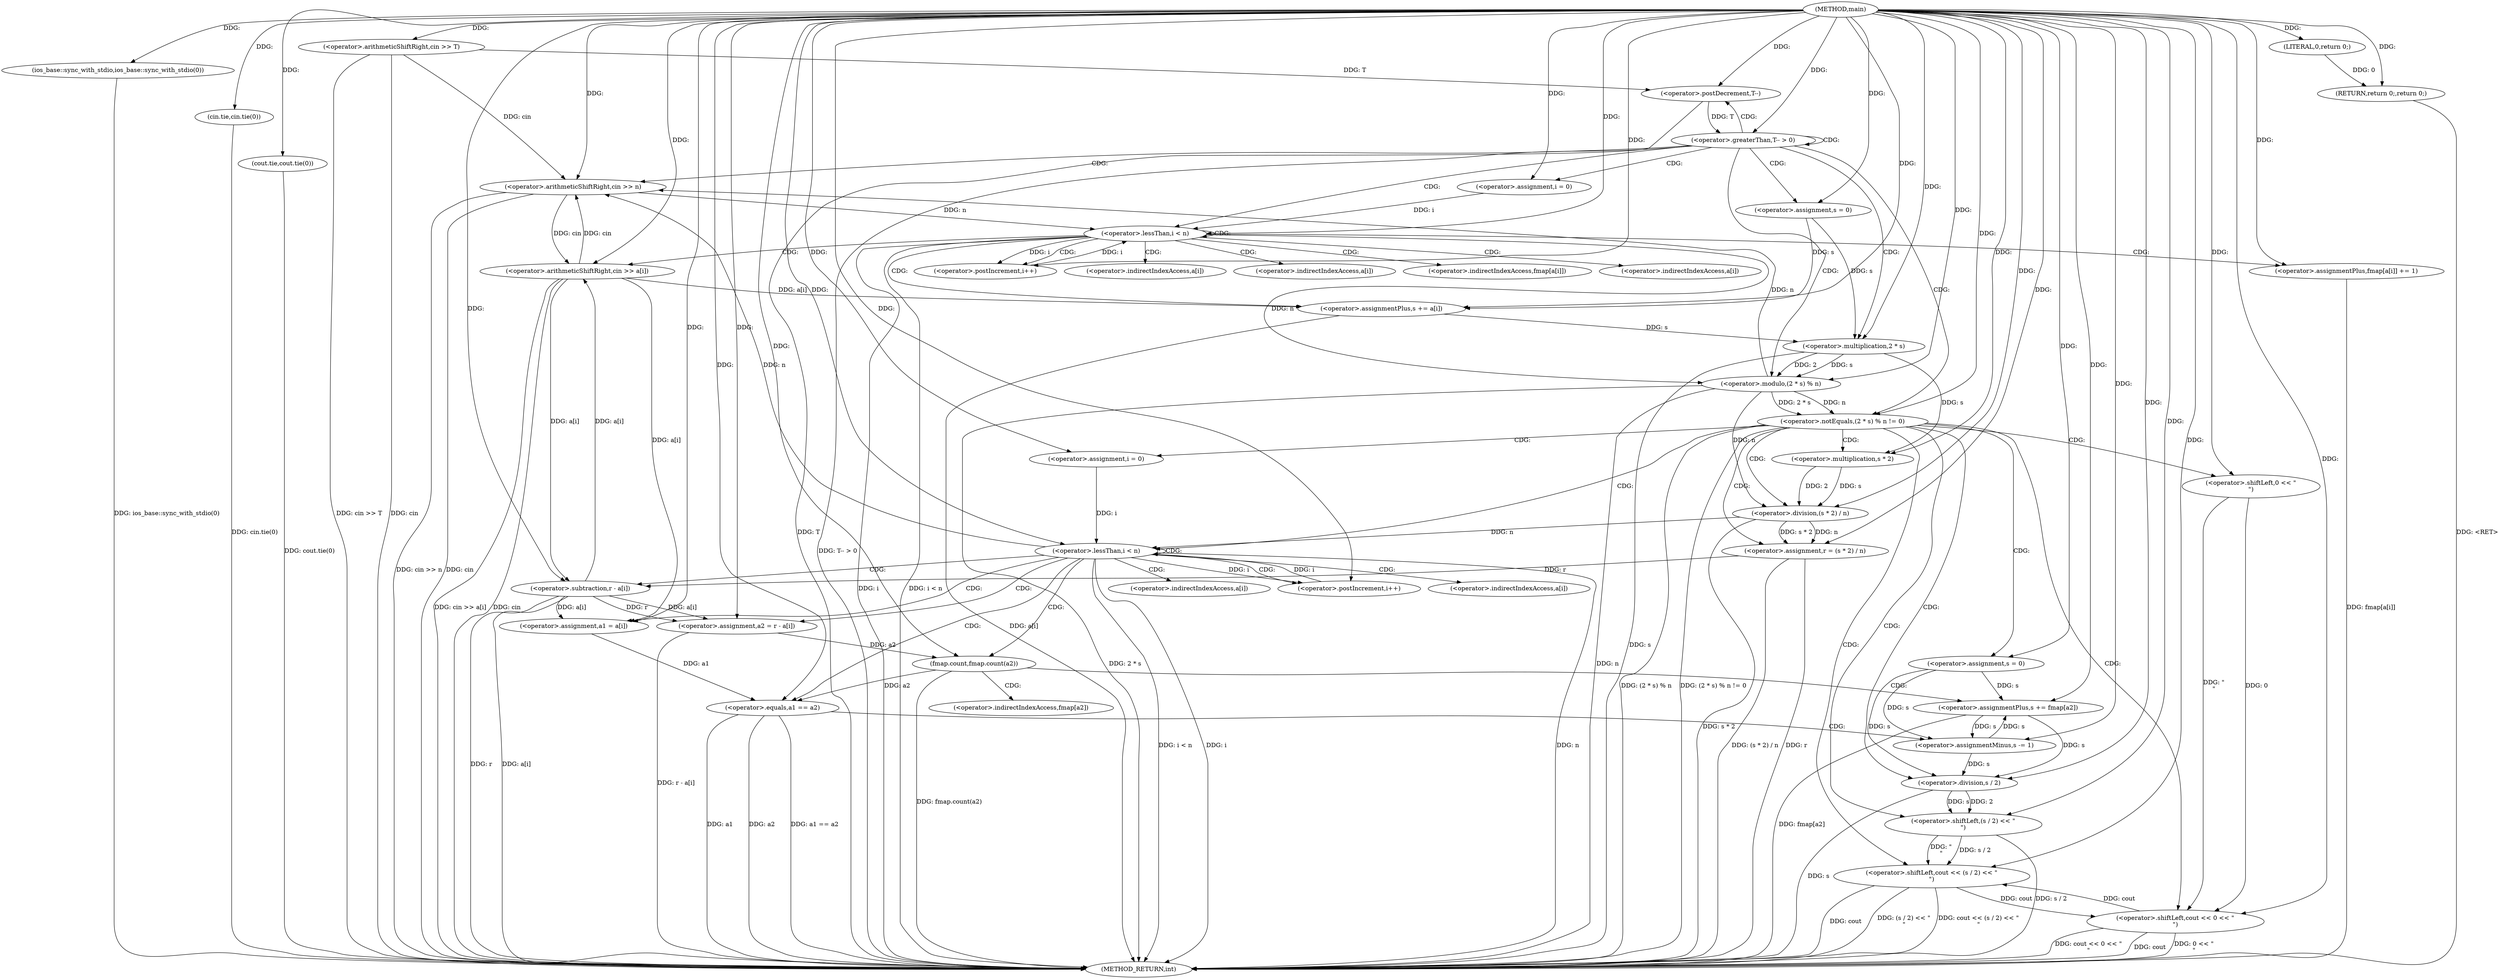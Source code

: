 digraph "main" {  
"1000102" [label = "(METHOD,main)" ]
"1000232" [label = "(METHOD_RETURN,int)" ]
"1000104" [label = "(ios_base::sync_with_stdio,ios_base::sync_with_stdio(0))" ]
"1000106" [label = "(cin.tie,cin.tie(0))" ]
"1000108" [label = "(cout.tie,cout.tie(0))" ]
"1000111" [label = "(<operator>.arithmeticShiftRight,cin >> T)" ]
"1000230" [label = "(RETURN,return 0;,return 0;)" ]
"1000115" [label = "(<operator>.greaterThan,T-- > 0)" ]
"1000231" [label = "(LITERAL,0,return 0;)" ]
"1000121" [label = "(<operator>.arithmeticShiftRight,cin >> n)" ]
"1000125" [label = "(<operator>.assignment,s = 0)" ]
"1000173" [label = "(<operator>.assignment,r = (s * 2) / n)" ]
"1000180" [label = "(<operator>.assignment,s = 0)" ]
"1000223" [label = "(<operator>.shiftLeft,cout << (s / 2) << \"\n\")" ]
"1000116" [label = "(<operator>.postDecrement,T--)" ]
"1000131" [label = "(<operator>.assignment,i = 0)" ]
"1000134" [label = "(<operator>.lessThan,i < n)" ]
"1000137" [label = "(<operator>.postIncrement,i++)" ]
"1000158" [label = "(<operator>.notEquals,(2 * s) % n != 0)" ]
"1000185" [label = "(<operator>.assignment,i = 0)" ]
"1000188" [label = "(<operator>.lessThan,i < n)" ]
"1000191" [label = "(<operator>.postIncrement,i++)" ]
"1000140" [label = "(<operator>.arithmeticShiftRight,cin >> a[i])" ]
"1000145" [label = "(<operator>.assignmentPlus,s += a[i])" ]
"1000150" [label = "(<operator>.assignmentPlus,fmap[a[i]] += 1)" ]
"1000166" [label = "(<operator>.shiftLeft,cout << 0 << \"\n\")" ]
"1000175" [label = "(<operator>.division,(s * 2) / n)" ]
"1000195" [label = "(<operator>.assignment,a1 = a[i])" ]
"1000201" [label = "(<operator>.assignment,a2 = r - a[i])" ]
"1000225" [label = "(<operator>.shiftLeft,(s / 2) << \"\n\")" ]
"1000159" [label = "(<operator>.modulo,(2 * s) % n)" ]
"1000176" [label = "(<operator>.multiplication,s * 2)" ]
"1000209" [label = "(fmap.count,fmap.count(a2))" ]
"1000211" [label = "(<operator>.assignmentPlus,s += fmap[a2])" ]
"1000217" [label = "(<operator>.equals,a1 == a2)" ]
"1000220" [label = "(<operator>.assignmentMinus,s -= 1)" ]
"1000226" [label = "(<operator>.division,s / 2)" ]
"1000160" [label = "(<operator>.multiplication,2 * s)" ]
"1000168" [label = "(<operator>.shiftLeft,0 << \"\n\")" ]
"1000203" [label = "(<operator>.subtraction,r - a[i])" ]
"1000142" [label = "(<operator>.indirectIndexAccess,a[i])" ]
"1000147" [label = "(<operator>.indirectIndexAccess,a[i])" ]
"1000151" [label = "(<operator>.indirectIndexAccess,fmap[a[i]])" ]
"1000197" [label = "(<operator>.indirectIndexAccess,a[i])" ]
"1000153" [label = "(<operator>.indirectIndexAccess,a[i])" ]
"1000205" [label = "(<operator>.indirectIndexAccess,a[i])" ]
"1000213" [label = "(<operator>.indirectIndexAccess,fmap[a2])" ]
  "1000230" -> "1000232"  [ label = "DDG: <RET>"] 
  "1000104" -> "1000232"  [ label = "DDG: ios_base::sync_with_stdio(0)"] 
  "1000106" -> "1000232"  [ label = "DDG: cin.tie(0)"] 
  "1000108" -> "1000232"  [ label = "DDG: cout.tie(0)"] 
  "1000111" -> "1000232"  [ label = "DDG: cin"] 
  "1000111" -> "1000232"  [ label = "DDG: cin >> T"] 
  "1000116" -> "1000232"  [ label = "DDG: T"] 
  "1000115" -> "1000232"  [ label = "DDG: T-- > 0"] 
  "1000121" -> "1000232"  [ label = "DDG: cin"] 
  "1000121" -> "1000232"  [ label = "DDG: cin >> n"] 
  "1000134" -> "1000232"  [ label = "DDG: i"] 
  "1000134" -> "1000232"  [ label = "DDG: i < n"] 
  "1000160" -> "1000232"  [ label = "DDG: s"] 
  "1000159" -> "1000232"  [ label = "DDG: 2 * s"] 
  "1000159" -> "1000232"  [ label = "DDG: n"] 
  "1000158" -> "1000232"  [ label = "DDG: (2 * s) % n"] 
  "1000158" -> "1000232"  [ label = "DDG: (2 * s) % n != 0"] 
  "1000173" -> "1000232"  [ label = "DDG: r"] 
  "1000175" -> "1000232"  [ label = "DDG: s * 2"] 
  "1000173" -> "1000232"  [ label = "DDG: (s * 2) / n"] 
  "1000188" -> "1000232"  [ label = "DDG: i"] 
  "1000188" -> "1000232"  [ label = "DDG: n"] 
  "1000188" -> "1000232"  [ label = "DDG: i < n"] 
  "1000223" -> "1000232"  [ label = "DDG: cout"] 
  "1000226" -> "1000232"  [ label = "DDG: s"] 
  "1000225" -> "1000232"  [ label = "DDG: s / 2"] 
  "1000223" -> "1000232"  [ label = "DDG: (s / 2) << \"\n\""] 
  "1000223" -> "1000232"  [ label = "DDG: cout << (s / 2) << \"\n\""] 
  "1000203" -> "1000232"  [ label = "DDG: r"] 
  "1000203" -> "1000232"  [ label = "DDG: a[i]"] 
  "1000201" -> "1000232"  [ label = "DDG: r - a[i]"] 
  "1000209" -> "1000232"  [ label = "DDG: fmap.count(a2)"] 
  "1000211" -> "1000232"  [ label = "DDG: fmap[a2]"] 
  "1000217" -> "1000232"  [ label = "DDG: a1"] 
  "1000217" -> "1000232"  [ label = "DDG: a2"] 
  "1000217" -> "1000232"  [ label = "DDG: a1 == a2"] 
  "1000166" -> "1000232"  [ label = "DDG: cout"] 
  "1000166" -> "1000232"  [ label = "DDG: 0 << \"\n\""] 
  "1000166" -> "1000232"  [ label = "DDG: cout << 0 << \"\n\""] 
  "1000140" -> "1000232"  [ label = "DDG: cin"] 
  "1000140" -> "1000232"  [ label = "DDG: cin >> a[i]"] 
  "1000145" -> "1000232"  [ label = "DDG: a[i]"] 
  "1000150" -> "1000232"  [ label = "DDG: fmap[a[i]]"] 
  "1000231" -> "1000230"  [ label = "DDG: 0"] 
  "1000102" -> "1000230"  [ label = "DDG: "] 
  "1000102" -> "1000104"  [ label = "DDG: "] 
  "1000102" -> "1000106"  [ label = "DDG: "] 
  "1000102" -> "1000108"  [ label = "DDG: "] 
  "1000102" -> "1000111"  [ label = "DDG: "] 
  "1000102" -> "1000231"  [ label = "DDG: "] 
  "1000116" -> "1000115"  [ label = "DDG: T"] 
  "1000102" -> "1000115"  [ label = "DDG: "] 
  "1000102" -> "1000125"  [ label = "DDG: "] 
  "1000175" -> "1000173"  [ label = "DDG: n"] 
  "1000175" -> "1000173"  [ label = "DDG: s * 2"] 
  "1000102" -> "1000180"  [ label = "DDG: "] 
  "1000111" -> "1000116"  [ label = "DDG: T"] 
  "1000102" -> "1000116"  [ label = "DDG: "] 
  "1000111" -> "1000121"  [ label = "DDG: cin"] 
  "1000140" -> "1000121"  [ label = "DDG: cin"] 
  "1000102" -> "1000121"  [ label = "DDG: "] 
  "1000159" -> "1000121"  [ label = "DDG: n"] 
  "1000188" -> "1000121"  [ label = "DDG: n"] 
  "1000102" -> "1000131"  [ label = "DDG: "] 
  "1000102" -> "1000173"  [ label = "DDG: "] 
  "1000102" -> "1000185"  [ label = "DDG: "] 
  "1000166" -> "1000223"  [ label = "DDG: cout"] 
  "1000102" -> "1000223"  [ label = "DDG: "] 
  "1000225" -> "1000223"  [ label = "DDG: s / 2"] 
  "1000225" -> "1000223"  [ label = "DDG: \"\n\""] 
  "1000131" -> "1000134"  [ label = "DDG: i"] 
  "1000137" -> "1000134"  [ label = "DDG: i"] 
  "1000102" -> "1000134"  [ label = "DDG: "] 
  "1000121" -> "1000134"  [ label = "DDG: n"] 
  "1000134" -> "1000137"  [ label = "DDG: i"] 
  "1000102" -> "1000137"  [ label = "DDG: "] 
  "1000140" -> "1000145"  [ label = "DDG: a[i]"] 
  "1000102" -> "1000150"  [ label = "DDG: "] 
  "1000159" -> "1000158"  [ label = "DDG: n"] 
  "1000159" -> "1000158"  [ label = "DDG: 2 * s"] 
  "1000102" -> "1000158"  [ label = "DDG: "] 
  "1000176" -> "1000175"  [ label = "DDG: 2"] 
  "1000176" -> "1000175"  [ label = "DDG: s"] 
  "1000159" -> "1000175"  [ label = "DDG: n"] 
  "1000102" -> "1000175"  [ label = "DDG: "] 
  "1000185" -> "1000188"  [ label = "DDG: i"] 
  "1000191" -> "1000188"  [ label = "DDG: i"] 
  "1000102" -> "1000188"  [ label = "DDG: "] 
  "1000175" -> "1000188"  [ label = "DDG: n"] 
  "1000188" -> "1000191"  [ label = "DDG: i"] 
  "1000102" -> "1000191"  [ label = "DDG: "] 
  "1000203" -> "1000195"  [ label = "DDG: a[i]"] 
  "1000140" -> "1000195"  [ label = "DDG: a[i]"] 
  "1000203" -> "1000201"  [ label = "DDG: a[i]"] 
  "1000203" -> "1000201"  [ label = "DDG: r"] 
  "1000226" -> "1000225"  [ label = "DDG: s"] 
  "1000226" -> "1000225"  [ label = "DDG: 2"] 
  "1000102" -> "1000225"  [ label = "DDG: "] 
  "1000121" -> "1000140"  [ label = "DDG: cin"] 
  "1000102" -> "1000140"  [ label = "DDG: "] 
  "1000203" -> "1000140"  [ label = "DDG: a[i]"] 
  "1000125" -> "1000145"  [ label = "DDG: s"] 
  "1000102" -> "1000145"  [ label = "DDG: "] 
  "1000160" -> "1000159"  [ label = "DDG: s"] 
  "1000160" -> "1000159"  [ label = "DDG: 2"] 
  "1000134" -> "1000159"  [ label = "DDG: n"] 
  "1000102" -> "1000159"  [ label = "DDG: "] 
  "1000223" -> "1000166"  [ label = "DDG: cout"] 
  "1000102" -> "1000166"  [ label = "DDG: "] 
  "1000168" -> "1000166"  [ label = "DDG: \"\n\""] 
  "1000168" -> "1000166"  [ label = "DDG: 0"] 
  "1000160" -> "1000176"  [ label = "DDG: s"] 
  "1000102" -> "1000176"  [ label = "DDG: "] 
  "1000102" -> "1000195"  [ label = "DDG: "] 
  "1000102" -> "1000201"  [ label = "DDG: "] 
  "1000102" -> "1000220"  [ label = "DDG: "] 
  "1000180" -> "1000226"  [ label = "DDG: s"] 
  "1000211" -> "1000226"  [ label = "DDG: s"] 
  "1000220" -> "1000226"  [ label = "DDG: s"] 
  "1000102" -> "1000226"  [ label = "DDG: "] 
  "1000102" -> "1000160"  [ label = "DDG: "] 
  "1000125" -> "1000160"  [ label = "DDG: s"] 
  "1000145" -> "1000160"  [ label = "DDG: s"] 
  "1000102" -> "1000168"  [ label = "DDG: "] 
  "1000173" -> "1000203"  [ label = "DDG: r"] 
  "1000102" -> "1000203"  [ label = "DDG: "] 
  "1000140" -> "1000203"  [ label = "DDG: a[i]"] 
  "1000201" -> "1000209"  [ label = "DDG: a2"] 
  "1000102" -> "1000209"  [ label = "DDG: "] 
  "1000180" -> "1000211"  [ label = "DDG: s"] 
  "1000220" -> "1000211"  [ label = "DDG: s"] 
  "1000102" -> "1000211"  [ label = "DDG: "] 
  "1000195" -> "1000217"  [ label = "DDG: a1"] 
  "1000102" -> "1000217"  [ label = "DDG: "] 
  "1000209" -> "1000217"  [ label = "DDG: a2"] 
  "1000180" -> "1000220"  [ label = "DDG: s"] 
  "1000211" -> "1000220"  [ label = "DDG: s"] 
  "1000115" -> "1000125"  [ label = "CDG: "] 
  "1000115" -> "1000116"  [ label = "CDG: "] 
  "1000115" -> "1000160"  [ label = "CDG: "] 
  "1000115" -> "1000121"  [ label = "CDG: "] 
  "1000115" -> "1000131"  [ label = "CDG: "] 
  "1000115" -> "1000159"  [ label = "CDG: "] 
  "1000115" -> "1000158"  [ label = "CDG: "] 
  "1000115" -> "1000115"  [ label = "CDG: "] 
  "1000115" -> "1000134"  [ label = "CDG: "] 
  "1000134" -> "1000142"  [ label = "CDG: "] 
  "1000134" -> "1000150"  [ label = "CDG: "] 
  "1000134" -> "1000151"  [ label = "CDG: "] 
  "1000134" -> "1000145"  [ label = "CDG: "] 
  "1000134" -> "1000153"  [ label = "CDG: "] 
  "1000134" -> "1000137"  [ label = "CDG: "] 
  "1000134" -> "1000147"  [ label = "CDG: "] 
  "1000134" -> "1000140"  [ label = "CDG: "] 
  "1000134" -> "1000134"  [ label = "CDG: "] 
  "1000158" -> "1000166"  [ label = "CDG: "] 
  "1000158" -> "1000180"  [ label = "CDG: "] 
  "1000158" -> "1000188"  [ label = "CDG: "] 
  "1000158" -> "1000175"  [ label = "CDG: "] 
  "1000158" -> "1000176"  [ label = "CDG: "] 
  "1000158" -> "1000226"  [ label = "CDG: "] 
  "1000158" -> "1000185"  [ label = "CDG: "] 
  "1000158" -> "1000168"  [ label = "CDG: "] 
  "1000158" -> "1000225"  [ label = "CDG: "] 
  "1000158" -> "1000173"  [ label = "CDG: "] 
  "1000158" -> "1000223"  [ label = "CDG: "] 
  "1000188" -> "1000191"  [ label = "CDG: "] 
  "1000188" -> "1000197"  [ label = "CDG: "] 
  "1000188" -> "1000188"  [ label = "CDG: "] 
  "1000188" -> "1000201"  [ label = "CDG: "] 
  "1000188" -> "1000217"  [ label = "CDG: "] 
  "1000188" -> "1000195"  [ label = "CDG: "] 
  "1000188" -> "1000203"  [ label = "CDG: "] 
  "1000188" -> "1000205"  [ label = "CDG: "] 
  "1000188" -> "1000209"  [ label = "CDG: "] 
  "1000209" -> "1000211"  [ label = "CDG: "] 
  "1000209" -> "1000213"  [ label = "CDG: "] 
  "1000217" -> "1000220"  [ label = "CDG: "] 
}
